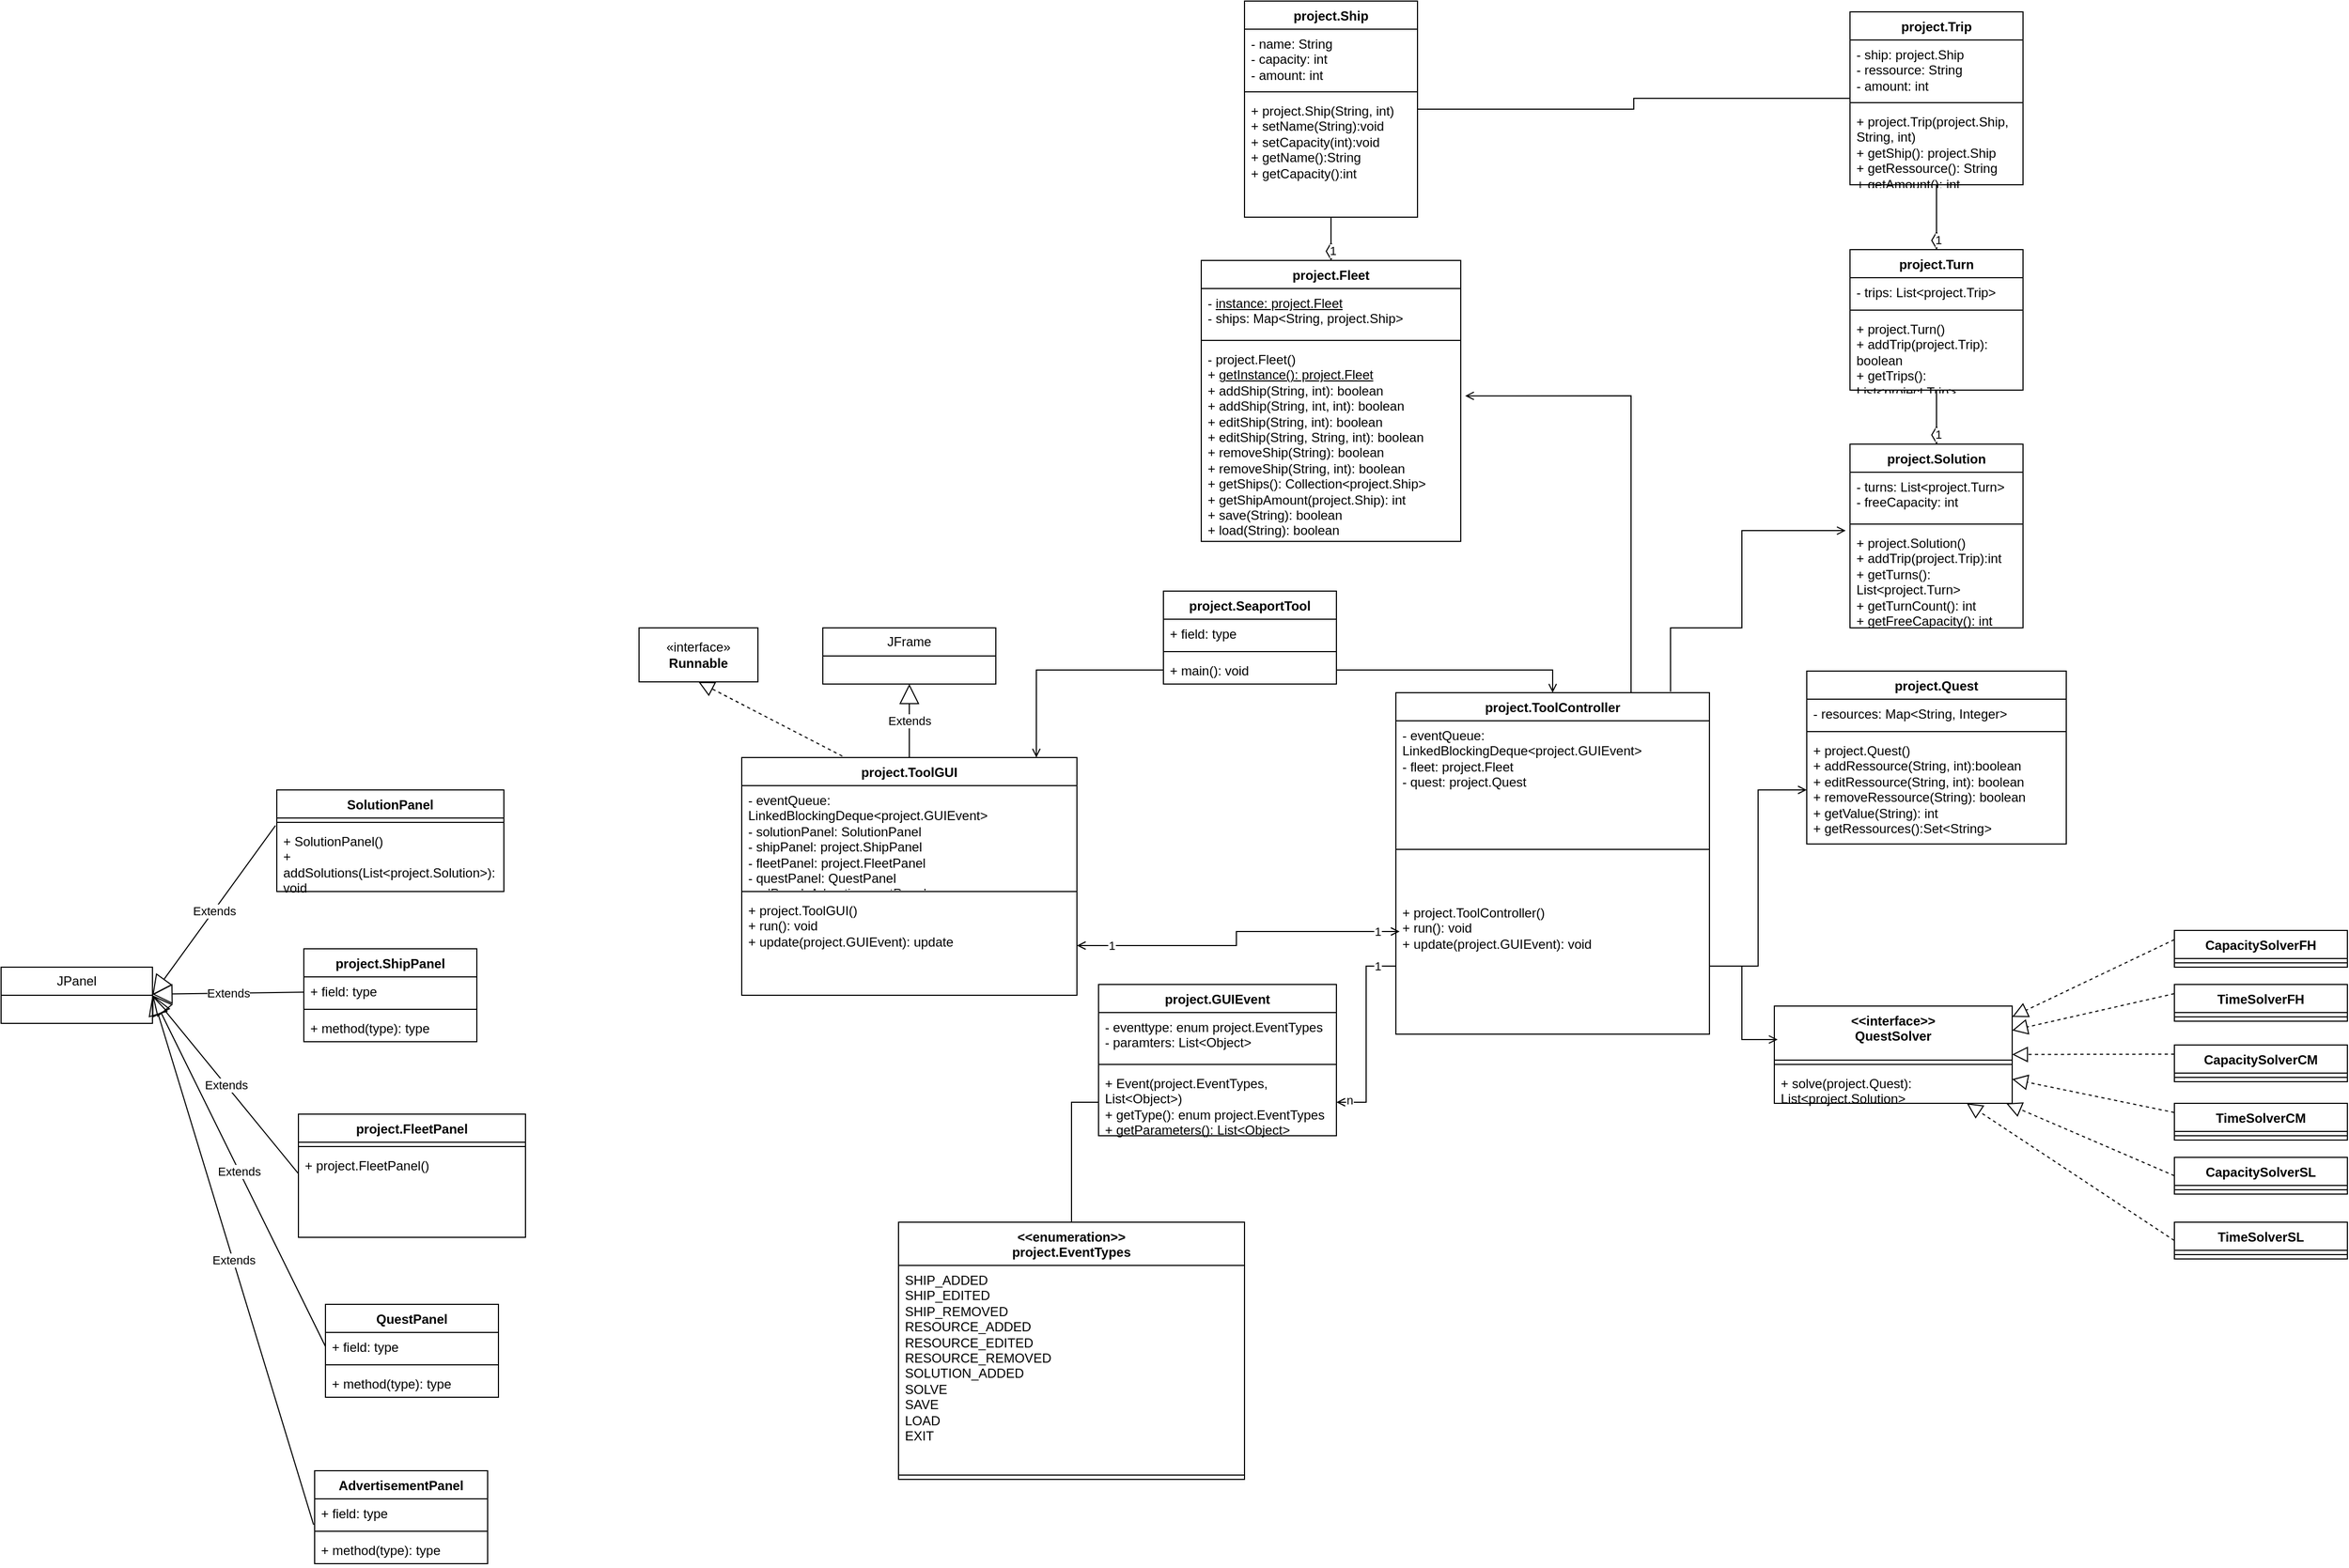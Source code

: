 <mxfile version="22.0.2" type="device">
  <diagram id="C5RBs43oDa-KdzZeNtuy" name="Page-1">
    <mxGraphModel dx="2298" dy="820" grid="1" gridSize="10" guides="1" tooltips="1" connect="1" arrows="1" fold="1" page="0" pageScale="1" pageWidth="827" pageHeight="1169" math="0" shadow="0">
      <root>
        <mxCell id="WIyWlLk6GJQsqaUBKTNV-0" />
        <mxCell id="WIyWlLk6GJQsqaUBKTNV-1" parent="WIyWlLk6GJQsqaUBKTNV-0" />
        <mxCell id="2VStCSKUZjfk6ihANfYz-0" value="project.SeaportTool" style="swimlane;fontStyle=1;align=center;verticalAlign=top;childLayout=stackLayout;horizontal=1;startSize=26;horizontalStack=0;resizeParent=1;resizeParentMax=0;resizeLast=0;collapsible=1;marginBottom=0;whiteSpace=wrap;html=1;" parent="WIyWlLk6GJQsqaUBKTNV-1" vertex="1">
          <mxGeometry x="-5" y="566" width="160" height="86" as="geometry" />
        </mxCell>
        <mxCell id="2VStCSKUZjfk6ihANfYz-1" value="+ field: type" style="text;strokeColor=none;fillColor=none;align=left;verticalAlign=top;spacingLeft=4;spacingRight=4;overflow=hidden;rotatable=0;points=[[0,0.5],[1,0.5]];portConstraint=eastwest;whiteSpace=wrap;html=1;" parent="2VStCSKUZjfk6ihANfYz-0" vertex="1">
          <mxGeometry y="26" width="160" height="26" as="geometry" />
        </mxCell>
        <mxCell id="2VStCSKUZjfk6ihANfYz-2" value="" style="line;strokeWidth=1;fillColor=none;align=left;verticalAlign=middle;spacingTop=-1;spacingLeft=3;spacingRight=3;rotatable=0;labelPosition=right;points=[];portConstraint=eastwest;strokeColor=inherit;" parent="2VStCSKUZjfk6ihANfYz-0" vertex="1">
          <mxGeometry y="52" width="160" height="8" as="geometry" />
        </mxCell>
        <mxCell id="pzz5QwoeYlEcZ2WkyYNR-74" value="+ main(): void" style="text;strokeColor=none;fillColor=none;align=left;verticalAlign=top;spacingLeft=4;spacingRight=4;overflow=hidden;rotatable=0;points=[[0,0.5],[1,0.5]];portConstraint=eastwest;whiteSpace=wrap;html=1;" parent="2VStCSKUZjfk6ihANfYz-0" vertex="1">
          <mxGeometry y="60" width="160" height="26" as="geometry" />
        </mxCell>
        <mxCell id="2VStCSKUZjfk6ihANfYz-5" value="&lt;div&gt;&amp;lt;&amp;lt;interface&amp;gt;&amp;gt;&lt;/div&gt;&lt;div&gt;QuestSolver&lt;br&gt;&lt;/div&gt;" style="swimlane;fontStyle=1;align=center;verticalAlign=top;childLayout=stackLayout;horizontal=1;startSize=50;horizontalStack=0;resizeParent=1;resizeParentMax=0;resizeLast=0;collapsible=1;marginBottom=0;whiteSpace=wrap;html=1;" parent="WIyWlLk6GJQsqaUBKTNV-1" vertex="1">
          <mxGeometry x="560" y="950" width="220" height="90" as="geometry" />
        </mxCell>
        <mxCell id="2VStCSKUZjfk6ihANfYz-7" value="" style="line;strokeWidth=1;fillColor=none;align=left;verticalAlign=middle;spacingTop=-1;spacingLeft=3;spacingRight=3;rotatable=0;labelPosition=right;points=[];portConstraint=eastwest;strokeColor=inherit;" parent="2VStCSKUZjfk6ihANfYz-5" vertex="1">
          <mxGeometry y="50" width="220" height="8" as="geometry" />
        </mxCell>
        <mxCell id="2VStCSKUZjfk6ihANfYz-8" value="+ solve(project.Quest): List&amp;lt;project.Solution&amp;gt;" style="text;strokeColor=none;fillColor=none;align=left;verticalAlign=top;spacingLeft=4;spacingRight=4;overflow=hidden;rotatable=0;points=[[0,0.5],[1,0.5]];portConstraint=eastwest;whiteSpace=wrap;html=1;" parent="2VStCSKUZjfk6ihANfYz-5" vertex="1">
          <mxGeometry y="58" width="220" height="32" as="geometry" />
        </mxCell>
        <mxCell id="2VStCSKUZjfk6ihANfYz-9" value="project.Quest" style="swimlane;fontStyle=1;align=center;verticalAlign=top;childLayout=stackLayout;horizontal=1;startSize=26;horizontalStack=0;resizeParent=1;resizeParentMax=0;resizeLast=0;collapsible=1;marginBottom=0;whiteSpace=wrap;html=1;" parent="WIyWlLk6GJQsqaUBKTNV-1" vertex="1">
          <mxGeometry x="590" y="640" width="240" height="160" as="geometry" />
        </mxCell>
        <mxCell id="2VStCSKUZjfk6ihANfYz-10" value="- resources: Map&amp;lt;String, Integer&amp;gt;" style="text;strokeColor=none;fillColor=none;align=left;verticalAlign=top;spacingLeft=4;spacingRight=4;overflow=hidden;rotatable=0;points=[[0,0.5],[1,0.5]];portConstraint=eastwest;whiteSpace=wrap;html=1;" parent="2VStCSKUZjfk6ihANfYz-9" vertex="1">
          <mxGeometry y="26" width="240" height="26" as="geometry" />
        </mxCell>
        <mxCell id="2VStCSKUZjfk6ihANfYz-11" value="" style="line;strokeWidth=1;fillColor=none;align=left;verticalAlign=middle;spacingTop=-1;spacingLeft=3;spacingRight=3;rotatable=0;labelPosition=right;points=[];portConstraint=eastwest;strokeColor=inherit;" parent="2VStCSKUZjfk6ihANfYz-9" vertex="1">
          <mxGeometry y="52" width="240" height="8" as="geometry" />
        </mxCell>
        <mxCell id="2VStCSKUZjfk6ihANfYz-12" value="&lt;div&gt;+ project.Quest()&lt;br&gt;&lt;/div&gt;&lt;div&gt;+ addRessource(String, int):boolean&lt;/div&gt;&lt;div&gt;+ editRessource(String, int): boolean&lt;/div&gt;&lt;div&gt;+ removeRessource(String): boolean&lt;/div&gt;&lt;div&gt;+ getValue(String): int&lt;/div&gt;&lt;div&gt;+ getRessources():Set&amp;lt;String&amp;gt;&lt;br&gt;&lt;/div&gt;" style="text;strokeColor=none;fillColor=none;align=left;verticalAlign=top;spacingLeft=4;spacingRight=4;overflow=hidden;rotatable=0;points=[[0,0.5],[1,0.5]];portConstraint=eastwest;whiteSpace=wrap;html=1;" parent="2VStCSKUZjfk6ihANfYz-9" vertex="1">
          <mxGeometry y="60" width="240" height="100" as="geometry" />
        </mxCell>
        <mxCell id="2VStCSKUZjfk6ihANfYz-13" value="project.Solution" style="swimlane;fontStyle=1;align=center;verticalAlign=top;childLayout=stackLayout;horizontal=1;startSize=26;horizontalStack=0;resizeParent=1;resizeParentMax=0;resizeLast=0;collapsible=1;marginBottom=0;whiteSpace=wrap;html=1;" parent="WIyWlLk6GJQsqaUBKTNV-1" vertex="1">
          <mxGeometry x="630" y="430" width="160" height="170" as="geometry" />
        </mxCell>
        <mxCell id="2VStCSKUZjfk6ihANfYz-14" value="&lt;div&gt;- turns: List&amp;lt;project.Turn&amp;gt;&lt;/div&gt;&lt;div&gt;- freeCapacity: int&lt;br&gt;&lt;/div&gt;" style="text;strokeColor=none;fillColor=none;align=left;verticalAlign=top;spacingLeft=4;spacingRight=4;overflow=hidden;rotatable=0;points=[[0,0.5],[1,0.5]];portConstraint=eastwest;whiteSpace=wrap;html=1;" parent="2VStCSKUZjfk6ihANfYz-13" vertex="1">
          <mxGeometry y="26" width="160" height="44" as="geometry" />
        </mxCell>
        <mxCell id="2VStCSKUZjfk6ihANfYz-15" value="" style="line;strokeWidth=1;fillColor=none;align=left;verticalAlign=middle;spacingTop=-1;spacingLeft=3;spacingRight=3;rotatable=0;labelPosition=right;points=[];portConstraint=eastwest;strokeColor=inherit;" parent="2VStCSKUZjfk6ihANfYz-13" vertex="1">
          <mxGeometry y="70" width="160" height="8" as="geometry" />
        </mxCell>
        <mxCell id="2VStCSKUZjfk6ihANfYz-16" value="&lt;div&gt;+ project.Solution()&lt;/div&gt;&lt;div&gt;+ addTrip(project.Trip):int&lt;/div&gt;&lt;div&gt;+ getTurns(): List&amp;lt;project.Turn&amp;gt;&lt;/div&gt;&lt;div&gt;+ getTurnCount(): int&lt;/div&gt;&lt;div&gt;+ getFreeCapacity(): int&lt;br&gt;&lt;/div&gt;" style="text;strokeColor=none;fillColor=none;align=left;verticalAlign=top;spacingLeft=4;spacingRight=4;overflow=hidden;rotatable=0;points=[[0,0.5],[1,0.5]];portConstraint=eastwest;whiteSpace=wrap;html=1;" parent="2VStCSKUZjfk6ihANfYz-13" vertex="1">
          <mxGeometry y="78" width="160" height="92" as="geometry" />
        </mxCell>
        <mxCell id="2VStCSKUZjfk6ihANfYz-21" value="project.Ship" style="swimlane;fontStyle=1;align=center;verticalAlign=top;childLayout=stackLayout;horizontal=1;startSize=26;horizontalStack=0;resizeParent=1;resizeParentMax=0;resizeLast=0;collapsible=1;marginBottom=0;whiteSpace=wrap;html=1;" parent="WIyWlLk6GJQsqaUBKTNV-1" vertex="1">
          <mxGeometry x="70" y="20" width="160" height="200" as="geometry">
            <mxRectangle x="40" y="240" width="70" height="30" as="alternateBounds" />
          </mxGeometry>
        </mxCell>
        <mxCell id="2VStCSKUZjfk6ihANfYz-22" value="&lt;div&gt;- name: String&lt;/div&gt;&lt;div&gt;- capacity: int&lt;/div&gt;&lt;div&gt;- amount: int&lt;/div&gt;" style="text;strokeColor=none;fillColor=none;align=left;verticalAlign=top;spacingLeft=4;spacingRight=4;overflow=hidden;rotatable=0;points=[[0,0.5],[1,0.5]];portConstraint=eastwest;whiteSpace=wrap;html=1;" parent="2VStCSKUZjfk6ihANfYz-21" vertex="1">
          <mxGeometry y="26" width="160" height="54" as="geometry" />
        </mxCell>
        <mxCell id="2VStCSKUZjfk6ihANfYz-23" value="" style="line;strokeWidth=1;fillColor=none;align=left;verticalAlign=middle;spacingTop=-1;spacingLeft=3;spacingRight=3;rotatable=0;labelPosition=right;points=[];portConstraint=eastwest;strokeColor=inherit;" parent="2VStCSKUZjfk6ihANfYz-21" vertex="1">
          <mxGeometry y="80" width="160" height="8" as="geometry" />
        </mxCell>
        <mxCell id="2VStCSKUZjfk6ihANfYz-24" value="&lt;div&gt;+ project.Ship(String, int)&lt;/div&gt;&lt;div&gt;+ setName(String):void&lt;/div&gt;&lt;div&gt;+ setCapacity(int):void&lt;/div&gt;&lt;div&gt;+ getName():String&lt;/div&gt;&lt;div&gt;+ getCapacity():int&lt;br&gt;&lt;/div&gt;" style="text;strokeColor=none;fillColor=none;align=left;verticalAlign=top;spacingLeft=4;spacingRight=4;overflow=hidden;rotatable=0;points=[[0,0.5],[1,0.5]];portConstraint=eastwest;whiteSpace=wrap;html=1;" parent="2VStCSKUZjfk6ihANfYz-21" vertex="1">
          <mxGeometry y="88" width="160" height="112" as="geometry" />
        </mxCell>
        <mxCell id="2VStCSKUZjfk6ihANfYz-25" value="project.Fleet" style="swimlane;fontStyle=1;align=center;verticalAlign=top;childLayout=stackLayout;horizontal=1;startSize=26;horizontalStack=0;resizeParent=1;resizeParentMax=0;resizeLast=0;collapsible=1;marginBottom=0;whiteSpace=wrap;html=1;" parent="WIyWlLk6GJQsqaUBKTNV-1" vertex="1">
          <mxGeometry x="30" y="260" width="240" height="260" as="geometry" />
        </mxCell>
        <mxCell id="2VStCSKUZjfk6ihANfYz-26" value="- &lt;u&gt;instance: project.Fleet&lt;/u&gt;&lt;br&gt;- ships: Map&amp;lt;String, project.Ship&amp;gt;" style="text;strokeColor=none;fillColor=none;align=left;verticalAlign=top;spacingLeft=4;spacingRight=4;overflow=hidden;rotatable=0;points=[[0,0.5],[1,0.5]];portConstraint=eastwest;whiteSpace=wrap;html=1;" parent="2VStCSKUZjfk6ihANfYz-25" vertex="1">
          <mxGeometry y="26" width="240" height="44" as="geometry" />
        </mxCell>
        <mxCell id="2VStCSKUZjfk6ihANfYz-27" value="" style="line;strokeWidth=1;fillColor=none;align=left;verticalAlign=middle;spacingTop=-1;spacingLeft=3;spacingRight=3;rotatable=0;labelPosition=right;points=[];portConstraint=eastwest;strokeColor=inherit;" parent="2VStCSKUZjfk6ihANfYz-25" vertex="1">
          <mxGeometry y="70" width="240" height="8" as="geometry" />
        </mxCell>
        <mxCell id="2VStCSKUZjfk6ihANfYz-28" value="&lt;div&gt;- project.Fleet()&lt;/div&gt;&lt;div&gt;+ &lt;u&gt;getInstance(): project.Fleet&lt;/u&gt;&lt;/div&gt;&lt;div&gt;+ addShip(String, int): boolean&lt;br&gt;&lt;/div&gt;&lt;div&gt;+ addShip(String, int, int): boolean&lt;/div&gt;&lt;div&gt;+ editShip(String, int): boolean&lt;/div&gt;&lt;div&gt;+ editShip(String, String, int): boolean&lt;/div&gt;&lt;div&gt;+ removeShip(String): boolean&lt;br&gt;&lt;/div&gt;&lt;div&gt;+ removeShip(String, int): boolean&lt;/div&gt;&lt;div&gt;+ getShips(): Collection&amp;lt;project.Ship&amp;gt;&lt;/div&gt;&lt;div&gt;+ getShipAmount(project.Ship): int&lt;br&gt;&lt;/div&gt;&lt;div&gt;+ save(String): boolean&lt;/div&gt;&lt;div&gt;+ load(String): boolean&lt;br&gt;&lt;/div&gt;" style="text;strokeColor=none;fillColor=none;align=left;verticalAlign=top;spacingLeft=4;spacingRight=4;overflow=hidden;rotatable=0;points=[[0,0.5],[1,0.5]];portConstraint=eastwest;whiteSpace=wrap;html=1;" parent="2VStCSKUZjfk6ihANfYz-25" vertex="1">
          <mxGeometry y="78" width="240" height="182" as="geometry" />
        </mxCell>
        <mxCell id="2VStCSKUZjfk6ihANfYz-29" value="project.Trip" style="swimlane;fontStyle=1;align=center;verticalAlign=top;childLayout=stackLayout;horizontal=1;startSize=26;horizontalStack=0;resizeParent=1;resizeParentMax=0;resizeLast=0;collapsible=1;marginBottom=0;whiteSpace=wrap;html=1;" parent="WIyWlLk6GJQsqaUBKTNV-1" vertex="1">
          <mxGeometry x="630" y="30" width="160" height="160" as="geometry" />
        </mxCell>
        <mxCell id="2VStCSKUZjfk6ihANfYz-30" value="&lt;div&gt;- ship: project.Ship&lt;br&gt;&lt;/div&gt;&lt;div&gt;- ressource: String&lt;br&gt;&lt;/div&gt;&lt;div&gt;- amount: int&lt;br&gt;&lt;/div&gt;" style="text;strokeColor=none;fillColor=none;align=left;verticalAlign=top;spacingLeft=4;spacingRight=4;overflow=hidden;rotatable=0;points=[[0,0.5],[1,0.5]];portConstraint=eastwest;whiteSpace=wrap;html=1;" parent="2VStCSKUZjfk6ihANfYz-29" vertex="1">
          <mxGeometry y="26" width="160" height="54" as="geometry" />
        </mxCell>
        <mxCell id="2VStCSKUZjfk6ihANfYz-31" value="" style="line;strokeWidth=1;fillColor=none;align=left;verticalAlign=middle;spacingTop=-1;spacingLeft=3;spacingRight=3;rotatable=0;labelPosition=right;points=[];portConstraint=eastwest;strokeColor=inherit;" parent="2VStCSKUZjfk6ihANfYz-29" vertex="1">
          <mxGeometry y="80" width="160" height="8" as="geometry" />
        </mxCell>
        <mxCell id="2VStCSKUZjfk6ihANfYz-32" value="&lt;div&gt;+ project.Trip(project.Ship, String, int)&lt;/div&gt;&lt;div&gt;+ getShip(): project.Ship&lt;/div&gt;&lt;div&gt;+ getRessource(): String&lt;/div&gt;&lt;div&gt;+ getAmount(): int&lt;/div&gt;" style="text;strokeColor=none;fillColor=none;align=left;verticalAlign=top;spacingLeft=4;spacingRight=4;overflow=hidden;rotatable=0;points=[[0,0.5],[1,0.5]];portConstraint=eastwest;whiteSpace=wrap;html=1;" parent="2VStCSKUZjfk6ihANfYz-29" vertex="1">
          <mxGeometry y="88" width="160" height="72" as="geometry" />
        </mxCell>
        <mxCell id="2VStCSKUZjfk6ihANfYz-33" value="project.Turn" style="swimlane;fontStyle=1;align=center;verticalAlign=top;childLayout=stackLayout;horizontal=1;startSize=26;horizontalStack=0;resizeParent=1;resizeParentMax=0;resizeLast=0;collapsible=1;marginBottom=0;whiteSpace=wrap;html=1;" parent="WIyWlLk6GJQsqaUBKTNV-1" vertex="1">
          <mxGeometry x="630" y="250" width="160" height="130" as="geometry" />
        </mxCell>
        <mxCell id="2VStCSKUZjfk6ihANfYz-34" value="- trips: List&amp;lt;project.Trip&amp;gt;" style="text;strokeColor=none;fillColor=none;align=left;verticalAlign=top;spacingLeft=4;spacingRight=4;overflow=hidden;rotatable=0;points=[[0,0.5],[1,0.5]];portConstraint=eastwest;whiteSpace=wrap;html=1;" parent="2VStCSKUZjfk6ihANfYz-33" vertex="1">
          <mxGeometry y="26" width="160" height="26" as="geometry" />
        </mxCell>
        <mxCell id="2VStCSKUZjfk6ihANfYz-35" value="" style="line;strokeWidth=1;fillColor=none;align=left;verticalAlign=middle;spacingTop=-1;spacingLeft=3;spacingRight=3;rotatable=0;labelPosition=right;points=[];portConstraint=eastwest;strokeColor=inherit;" parent="2VStCSKUZjfk6ihANfYz-33" vertex="1">
          <mxGeometry y="52" width="160" height="8" as="geometry" />
        </mxCell>
        <mxCell id="2VStCSKUZjfk6ihANfYz-36" value="&lt;div&gt;+ project.Turn()&lt;/div&gt;&lt;div&gt;+ addTrip(project.Trip): boolean&lt;/div&gt;&lt;div&gt;+ getTrips(): List&amp;lt;project.Trip&amp;gt;&lt;br&gt;&lt;/div&gt;" style="text;strokeColor=none;fillColor=none;align=left;verticalAlign=top;spacingLeft=4;spacingRight=4;overflow=hidden;rotatable=0;points=[[0,0.5],[1,0.5]];portConstraint=eastwest;whiteSpace=wrap;html=1;" parent="2VStCSKUZjfk6ihANfYz-33" vertex="1">
          <mxGeometry y="60" width="160" height="70" as="geometry" />
        </mxCell>
        <mxCell id="2tUYn0M57NbODSfi8HWw-1" value="1" style="endArrow=none;html=1;endSize=12;startArrow=diamondThin;startSize=14;startFill=0;edgeStyle=orthogonalEdgeStyle;align=left;verticalAlign=bottom;rounded=0;endFill=0;" parent="WIyWlLk6GJQsqaUBKTNV-1" source="2VStCSKUZjfk6ihANfYz-13" target="2VStCSKUZjfk6ihANfYz-33" edge="1">
          <mxGeometry x="-1" y="3" relative="1" as="geometry">
            <mxPoint x="410" y="280" as="sourcePoint" />
            <mxPoint x="570" y="280" as="targetPoint" />
          </mxGeometry>
        </mxCell>
        <mxCell id="2tUYn0M57NbODSfi8HWw-4" value="1" style="endArrow=none;html=1;endSize=12;startArrow=diamondThin;startSize=14;startFill=0;edgeStyle=orthogonalEdgeStyle;align=left;verticalAlign=bottom;rounded=0;endFill=0;" parent="WIyWlLk6GJQsqaUBKTNV-1" source="2VStCSKUZjfk6ihANfYz-33" target="2VStCSKUZjfk6ihANfYz-29" edge="1">
          <mxGeometry x="-1" y="3" relative="1" as="geometry">
            <mxPoint x="730" y="200" as="sourcePoint" />
            <mxPoint x="730" y="250" as="targetPoint" />
          </mxGeometry>
        </mxCell>
        <mxCell id="2tUYn0M57NbODSfi8HWw-8" value="1" style="endArrow=none;html=1;endSize=12;startArrow=diamondThin;startSize=14;startFill=0;edgeStyle=orthogonalEdgeStyle;align=left;verticalAlign=bottom;rounded=0;endFill=0;" parent="WIyWlLk6GJQsqaUBKTNV-1" source="2VStCSKUZjfk6ihANfYz-25" target="2VStCSKUZjfk6ihANfYz-21" edge="1">
          <mxGeometry x="-1" y="3" relative="1" as="geometry">
            <mxPoint x="410" y="470" as="sourcePoint" />
            <mxPoint x="570" y="470" as="targetPoint" />
          </mxGeometry>
        </mxCell>
        <mxCell id="WBkQMYbXfCcK89Wq34PX-0" value="" style="endArrow=none;html=1;edgeStyle=orthogonalEdgeStyle;rounded=0;" parent="WIyWlLk6GJQsqaUBKTNV-1" source="2VStCSKUZjfk6ihANfYz-21" target="2VStCSKUZjfk6ihANfYz-29" edge="1">
          <mxGeometry relative="1" as="geometry">
            <mxPoint x="330" y="260" as="sourcePoint" />
            <mxPoint x="490" y="260" as="targetPoint" />
          </mxGeometry>
        </mxCell>
        <mxCell id="pzz5QwoeYlEcZ2WkyYNR-1" value="project.ToolController" style="swimlane;fontStyle=1;align=center;verticalAlign=top;childLayout=stackLayout;horizontal=1;startSize=26;horizontalStack=0;resizeParent=1;resizeParentMax=0;resizeLast=0;collapsible=1;marginBottom=0;whiteSpace=wrap;html=1;" parent="WIyWlLk6GJQsqaUBKTNV-1" vertex="1">
          <mxGeometry x="210" y="660" width="290" height="316" as="geometry" />
        </mxCell>
        <mxCell id="pzz5QwoeYlEcZ2WkyYNR-39" value="- eventQueue:&amp;nbsp; LinkedBlockingDeque&amp;lt;project.GUIEvent&amp;gt;&lt;br&gt;- fleet: project.Fleet&lt;br&gt;- quest: project.Quest" style="text;strokeColor=none;fillColor=none;align=left;verticalAlign=top;spacingLeft=4;spacingRight=4;overflow=hidden;rotatable=0;points=[[0,0.5],[1,0.5]];portConstraint=eastwest;whiteSpace=wrap;html=1;" parent="pzz5QwoeYlEcZ2WkyYNR-1" vertex="1">
          <mxGeometry y="26" width="290" height="74" as="geometry" />
        </mxCell>
        <mxCell id="pzz5QwoeYlEcZ2WkyYNR-3" value="" style="line;strokeWidth=1;fillColor=none;align=left;verticalAlign=middle;spacingTop=-1;spacingLeft=3;spacingRight=3;rotatable=0;labelPosition=right;points=[];portConstraint=eastwest;strokeColor=inherit;" parent="pzz5QwoeYlEcZ2WkyYNR-1" vertex="1">
          <mxGeometry y="100" width="290" height="90" as="geometry" />
        </mxCell>
        <mxCell id="pzz5QwoeYlEcZ2WkyYNR-4" value="+ project.ToolController()&lt;br&gt;+ run(): void&lt;br&gt;+ update(project.GUIEvent): void" style="text;strokeColor=none;fillColor=none;align=left;verticalAlign=top;spacingLeft=4;spacingRight=4;overflow=hidden;rotatable=0;points=[[0,0.5],[1,0.5]];portConstraint=eastwest;whiteSpace=wrap;html=1;" parent="pzz5QwoeYlEcZ2WkyYNR-1" vertex="1">
          <mxGeometry y="190" width="290" height="126" as="geometry" />
        </mxCell>
        <mxCell id="pzz5QwoeYlEcZ2WkyYNR-5" value="project.ToolGUI" style="swimlane;fontStyle=1;align=center;verticalAlign=top;childLayout=stackLayout;horizontal=1;startSize=26;horizontalStack=0;resizeParent=1;resizeParentMax=0;resizeLast=0;collapsible=1;marginBottom=0;whiteSpace=wrap;html=1;" parent="WIyWlLk6GJQsqaUBKTNV-1" vertex="1">
          <mxGeometry x="-395" y="720" width="310" height="220" as="geometry" />
        </mxCell>
        <mxCell id="pzz5QwoeYlEcZ2WkyYNR-6" value="- eventQueue: LinkedBlockingDeque&amp;lt;project.GUIEvent&amp;gt;&lt;br&gt;- solutionPanel: SolutionPanel&lt;br&gt;- shipPanel: project.ShipPanel&lt;br&gt;- fleetPanel: project.FleetPanel&lt;br&gt;- questPanel: QuestPanel&lt;br&gt;- adPanel: AdvertisementPanel" style="text;strokeColor=none;fillColor=none;align=left;verticalAlign=top;spacingLeft=4;spacingRight=4;overflow=hidden;rotatable=0;points=[[0,0.5],[1,0.5]];portConstraint=eastwest;whiteSpace=wrap;html=1;" parent="pzz5QwoeYlEcZ2WkyYNR-5" vertex="1">
          <mxGeometry y="26" width="310" height="94" as="geometry" />
        </mxCell>
        <mxCell id="pzz5QwoeYlEcZ2WkyYNR-7" value="" style="line;strokeWidth=1;fillColor=none;align=left;verticalAlign=middle;spacingTop=-1;spacingLeft=3;spacingRight=3;rotatable=0;labelPosition=right;points=[];portConstraint=eastwest;strokeColor=inherit;" parent="pzz5QwoeYlEcZ2WkyYNR-5" vertex="1">
          <mxGeometry y="120" width="310" height="8" as="geometry" />
        </mxCell>
        <mxCell id="pzz5QwoeYlEcZ2WkyYNR-8" value="+ project.ToolGUI()&lt;br&gt;+ run(): void&lt;br&gt;+ update(project.GUIEvent): update" style="text;strokeColor=none;fillColor=none;align=left;verticalAlign=top;spacingLeft=4;spacingRight=4;overflow=hidden;rotatable=0;points=[[0,0.5],[1,0.5]];portConstraint=eastwest;whiteSpace=wrap;html=1;" parent="pzz5QwoeYlEcZ2WkyYNR-5" vertex="1">
          <mxGeometry y="128" width="310" height="92" as="geometry" />
        </mxCell>
        <mxCell id="pzz5QwoeYlEcZ2WkyYNR-9" value="JFrame" style="swimlane;fontStyle=0;childLayout=stackLayout;horizontal=1;startSize=26;fillColor=none;horizontalStack=0;resizeParent=1;resizeParentMax=0;resizeLast=0;collapsible=1;marginBottom=0;whiteSpace=wrap;html=1;" parent="WIyWlLk6GJQsqaUBKTNV-1" vertex="1">
          <mxGeometry x="-320" y="600" width="160" height="52" as="geometry" />
        </mxCell>
        <mxCell id="pzz5QwoeYlEcZ2WkyYNR-13" value="Extends" style="endArrow=block;endSize=16;endFill=0;html=1;rounded=0;exitX=0.5;exitY=0;exitDx=0;exitDy=0;entryX=0.5;entryY=1;entryDx=0;entryDy=0;" parent="WIyWlLk6GJQsqaUBKTNV-1" source="pzz5QwoeYlEcZ2WkyYNR-5" target="pzz5QwoeYlEcZ2WkyYNR-9" edge="1">
          <mxGeometry width="160" relative="1" as="geometry">
            <mxPoint x="340" y="730" as="sourcePoint" />
            <mxPoint x="500" y="730" as="targetPoint" />
          </mxGeometry>
        </mxCell>
        <mxCell id="pzz5QwoeYlEcZ2WkyYNR-14" value="«interface»&lt;br&gt;&lt;b&gt;Runnable&lt;/b&gt;" style="html=1;whiteSpace=wrap;" parent="WIyWlLk6GJQsqaUBKTNV-1" vertex="1">
          <mxGeometry x="-490" y="600" width="110" height="50" as="geometry" />
        </mxCell>
        <mxCell id="pzz5QwoeYlEcZ2WkyYNR-15" value="project.FleetPanel" style="swimlane;fontStyle=1;align=center;verticalAlign=top;childLayout=stackLayout;horizontal=1;startSize=26;horizontalStack=0;resizeParent=1;resizeParentMax=0;resizeLast=0;collapsible=1;marginBottom=0;whiteSpace=wrap;html=1;" parent="WIyWlLk6GJQsqaUBKTNV-1" vertex="1">
          <mxGeometry x="-805" y="1050" width="210" height="114" as="geometry" />
        </mxCell>
        <mxCell id="pzz5QwoeYlEcZ2WkyYNR-17" value="" style="line;strokeWidth=1;fillColor=none;align=left;verticalAlign=middle;spacingTop=-1;spacingLeft=3;spacingRight=3;rotatable=0;labelPosition=right;points=[];portConstraint=eastwest;strokeColor=inherit;" parent="pzz5QwoeYlEcZ2WkyYNR-15" vertex="1">
          <mxGeometry y="26" width="210" height="8" as="geometry" />
        </mxCell>
        <mxCell id="pzz5QwoeYlEcZ2WkyYNR-18" value="+ project.FleetPanel()" style="text;strokeColor=none;fillColor=none;align=left;verticalAlign=top;spacingLeft=4;spacingRight=4;overflow=hidden;rotatable=0;points=[[0,0.5],[1,0.5]];portConstraint=eastwest;whiteSpace=wrap;html=1;" parent="pzz5QwoeYlEcZ2WkyYNR-15" vertex="1">
          <mxGeometry y="34" width="210" height="80" as="geometry" />
        </mxCell>
        <mxCell id="pzz5QwoeYlEcZ2WkyYNR-19" value="QuestPanel" style="swimlane;fontStyle=1;align=center;verticalAlign=top;childLayout=stackLayout;horizontal=1;startSize=26;horizontalStack=0;resizeParent=1;resizeParentMax=0;resizeLast=0;collapsible=1;marginBottom=0;whiteSpace=wrap;html=1;" parent="WIyWlLk6GJQsqaUBKTNV-1" vertex="1">
          <mxGeometry x="-780" y="1226" width="160" height="86" as="geometry" />
        </mxCell>
        <mxCell id="pzz5QwoeYlEcZ2WkyYNR-20" value="+ field: type" style="text;strokeColor=none;fillColor=none;align=left;verticalAlign=top;spacingLeft=4;spacingRight=4;overflow=hidden;rotatable=0;points=[[0,0.5],[1,0.5]];portConstraint=eastwest;whiteSpace=wrap;html=1;" parent="pzz5QwoeYlEcZ2WkyYNR-19" vertex="1">
          <mxGeometry y="26" width="160" height="26" as="geometry" />
        </mxCell>
        <mxCell id="pzz5QwoeYlEcZ2WkyYNR-21" value="" style="line;strokeWidth=1;fillColor=none;align=left;verticalAlign=middle;spacingTop=-1;spacingLeft=3;spacingRight=3;rotatable=0;labelPosition=right;points=[];portConstraint=eastwest;strokeColor=inherit;" parent="pzz5QwoeYlEcZ2WkyYNR-19" vertex="1">
          <mxGeometry y="52" width="160" height="8" as="geometry" />
        </mxCell>
        <mxCell id="pzz5QwoeYlEcZ2WkyYNR-22" value="+ method(type): type" style="text;strokeColor=none;fillColor=none;align=left;verticalAlign=top;spacingLeft=4;spacingRight=4;overflow=hidden;rotatable=0;points=[[0,0.5],[1,0.5]];portConstraint=eastwest;whiteSpace=wrap;html=1;" parent="pzz5QwoeYlEcZ2WkyYNR-19" vertex="1">
          <mxGeometry y="60" width="160" height="26" as="geometry" />
        </mxCell>
        <mxCell id="pzz5QwoeYlEcZ2WkyYNR-23" value="SolutionPanel" style="swimlane;fontStyle=1;align=center;verticalAlign=top;childLayout=stackLayout;horizontal=1;startSize=26;horizontalStack=0;resizeParent=1;resizeParentMax=0;resizeLast=0;collapsible=1;marginBottom=0;whiteSpace=wrap;html=1;" parent="WIyWlLk6GJQsqaUBKTNV-1" vertex="1">
          <mxGeometry x="-825" y="750" width="210" height="94" as="geometry" />
        </mxCell>
        <mxCell id="pzz5QwoeYlEcZ2WkyYNR-25" value="" style="line;strokeWidth=1;fillColor=none;align=left;verticalAlign=middle;spacingTop=-1;spacingLeft=3;spacingRight=3;rotatable=0;labelPosition=right;points=[];portConstraint=eastwest;strokeColor=inherit;" parent="pzz5QwoeYlEcZ2WkyYNR-23" vertex="1">
          <mxGeometry y="26" width="210" height="8" as="geometry" />
        </mxCell>
        <mxCell id="pzz5QwoeYlEcZ2WkyYNR-26" value="+ SolutionPanel()&lt;br&gt;+ addSolutions(List&amp;lt;project.Solution&amp;gt;): void&lt;br&gt;+ clear(): void" style="text;strokeColor=none;fillColor=none;align=left;verticalAlign=top;spacingLeft=4;spacingRight=4;overflow=hidden;rotatable=0;points=[[0,0.5],[1,0.5]];portConstraint=eastwest;whiteSpace=wrap;html=1;" parent="pzz5QwoeYlEcZ2WkyYNR-23" vertex="1">
          <mxGeometry y="34" width="210" height="60" as="geometry" />
        </mxCell>
        <mxCell id="pzz5QwoeYlEcZ2WkyYNR-27" value="AdvertisementPanel" style="swimlane;fontStyle=1;align=center;verticalAlign=top;childLayout=stackLayout;horizontal=1;startSize=26;horizontalStack=0;resizeParent=1;resizeParentMax=0;resizeLast=0;collapsible=1;marginBottom=0;whiteSpace=wrap;html=1;" parent="WIyWlLk6GJQsqaUBKTNV-1" vertex="1">
          <mxGeometry x="-790" y="1380" width="160" height="86" as="geometry" />
        </mxCell>
        <mxCell id="pzz5QwoeYlEcZ2WkyYNR-28" value="+ field: type" style="text;strokeColor=none;fillColor=none;align=left;verticalAlign=top;spacingLeft=4;spacingRight=4;overflow=hidden;rotatable=0;points=[[0,0.5],[1,0.5]];portConstraint=eastwest;whiteSpace=wrap;html=1;" parent="pzz5QwoeYlEcZ2WkyYNR-27" vertex="1">
          <mxGeometry y="26" width="160" height="26" as="geometry" />
        </mxCell>
        <mxCell id="pzz5QwoeYlEcZ2WkyYNR-29" value="" style="line;strokeWidth=1;fillColor=none;align=left;verticalAlign=middle;spacingTop=-1;spacingLeft=3;spacingRight=3;rotatable=0;labelPosition=right;points=[];portConstraint=eastwest;strokeColor=inherit;" parent="pzz5QwoeYlEcZ2WkyYNR-27" vertex="1">
          <mxGeometry y="52" width="160" height="8" as="geometry" />
        </mxCell>
        <mxCell id="pzz5QwoeYlEcZ2WkyYNR-30" value="+ method(type): type" style="text;strokeColor=none;fillColor=none;align=left;verticalAlign=top;spacingLeft=4;spacingRight=4;overflow=hidden;rotatable=0;points=[[0,0.5],[1,0.5]];portConstraint=eastwest;whiteSpace=wrap;html=1;" parent="pzz5QwoeYlEcZ2WkyYNR-27" vertex="1">
          <mxGeometry y="60" width="160" height="26" as="geometry" />
        </mxCell>
        <mxCell id="pzz5QwoeYlEcZ2WkyYNR-31" value="project.GUIEvent" style="swimlane;fontStyle=1;align=center;verticalAlign=top;childLayout=stackLayout;horizontal=1;startSize=26;horizontalStack=0;resizeParent=1;resizeParentMax=0;resizeLast=0;collapsible=1;marginBottom=0;whiteSpace=wrap;html=1;" parent="WIyWlLk6GJQsqaUBKTNV-1" vertex="1">
          <mxGeometry x="-65" y="930" width="220" height="140" as="geometry" />
        </mxCell>
        <mxCell id="pzz5QwoeYlEcZ2WkyYNR-32" value="- eventtype: enum project.EventTypes&lt;br&gt;- paramters: List&amp;lt;Object&amp;gt;" style="text;strokeColor=none;fillColor=none;align=left;verticalAlign=top;spacingLeft=4;spacingRight=4;overflow=hidden;rotatable=0;points=[[0,0.5],[1,0.5]];portConstraint=eastwest;whiteSpace=wrap;html=1;" parent="pzz5QwoeYlEcZ2WkyYNR-31" vertex="1">
          <mxGeometry y="26" width="220" height="44" as="geometry" />
        </mxCell>
        <mxCell id="pzz5QwoeYlEcZ2WkyYNR-33" value="" style="line;strokeWidth=1;fillColor=none;align=left;verticalAlign=middle;spacingTop=-1;spacingLeft=3;spacingRight=3;rotatable=0;labelPosition=right;points=[];portConstraint=eastwest;strokeColor=inherit;" parent="pzz5QwoeYlEcZ2WkyYNR-31" vertex="1">
          <mxGeometry y="70" width="220" height="8" as="geometry" />
        </mxCell>
        <mxCell id="pzz5QwoeYlEcZ2WkyYNR-34" value="+ Event(project.EventTypes, List&amp;lt;Object&amp;gt;)&lt;br&gt;+ getType(): enum project.EventTypes&lt;br&gt;+ getParameters(): List&amp;lt;Object&amp;gt;" style="text;strokeColor=none;fillColor=none;align=left;verticalAlign=top;spacingLeft=4;spacingRight=4;overflow=hidden;rotatable=0;points=[[0,0.5],[1,0.5]];portConstraint=eastwest;whiteSpace=wrap;html=1;" parent="pzz5QwoeYlEcZ2WkyYNR-31" vertex="1">
          <mxGeometry y="78" width="220" height="62" as="geometry" />
        </mxCell>
        <mxCell id="pzz5QwoeYlEcZ2WkyYNR-35" value="&amp;lt;&amp;lt;enumeration&amp;gt;&amp;gt;&lt;br&gt;project.EventTypes" style="swimlane;fontStyle=1;align=center;verticalAlign=top;childLayout=stackLayout;horizontal=1;startSize=40;horizontalStack=0;resizeParent=1;resizeParentMax=0;resizeLast=0;collapsible=1;marginBottom=0;whiteSpace=wrap;html=1;" parent="WIyWlLk6GJQsqaUBKTNV-1" vertex="1">
          <mxGeometry x="-250" y="1150" width="320" height="238" as="geometry" />
        </mxCell>
        <mxCell id="pzz5QwoeYlEcZ2WkyYNR-40" value="SHIP_ADDED&lt;br&gt;SHIP_EDITED&lt;br&gt;SHIP_REMOVED&lt;br&gt;RESOURCE_ADDED&lt;br&gt;RESOURCE_EDITED&lt;br&gt;RESOURCE_REMOVED&lt;br&gt;SOLUTION_ADDED&lt;br&gt;SOLVE&lt;br&gt;SAVE&lt;br&gt;LOAD&lt;br&gt;EXIT" style="text;strokeColor=none;fillColor=none;align=left;verticalAlign=top;spacingLeft=4;spacingRight=4;overflow=hidden;rotatable=0;points=[[0,0.5],[1,0.5]];portConstraint=eastwest;whiteSpace=wrap;html=1;" parent="pzz5QwoeYlEcZ2WkyYNR-35" vertex="1">
          <mxGeometry y="40" width="320" height="190" as="geometry" />
        </mxCell>
        <mxCell id="pzz5QwoeYlEcZ2WkyYNR-37" value="" style="line;strokeWidth=1;fillColor=none;align=left;verticalAlign=middle;spacingTop=-1;spacingLeft=3;spacingRight=3;rotatable=0;labelPosition=right;points=[];portConstraint=eastwest;strokeColor=inherit;" parent="pzz5QwoeYlEcZ2WkyYNR-35" vertex="1">
          <mxGeometry y="230" width="320" height="8" as="geometry" />
        </mxCell>
        <mxCell id="pzz5QwoeYlEcZ2WkyYNR-51" style="edgeStyle=orthogonalEdgeStyle;rounded=0;orthogonalLoop=1;jettySize=auto;html=1;entryX=0.012;entryY=0.246;entryDx=0;entryDy=0;entryPerimeter=0;startArrow=open;startFill=0;endArrow=open;endFill=0;" parent="WIyWlLk6GJQsqaUBKTNV-1" source="pzz5QwoeYlEcZ2WkyYNR-8" target="pzz5QwoeYlEcZ2WkyYNR-4" edge="1">
          <mxGeometry relative="1" as="geometry" />
        </mxCell>
        <mxCell id="pzz5QwoeYlEcZ2WkyYNR-52" value="1" style="edgeLabel;html=1;align=center;verticalAlign=middle;resizable=0;points=[];" parent="pzz5QwoeYlEcZ2WkyYNR-51" vertex="1" connectable="0">
          <mxGeometry x="-0.799" relative="1" as="geometry">
            <mxPoint as="offset" />
          </mxGeometry>
        </mxCell>
        <mxCell id="pzz5QwoeYlEcZ2WkyYNR-53" value="1" style="edgeLabel;html=1;align=center;verticalAlign=middle;resizable=0;points=[];" parent="pzz5QwoeYlEcZ2WkyYNR-51" vertex="1" connectable="0">
          <mxGeometry x="0.864" relative="1" as="geometry">
            <mxPoint as="offset" />
          </mxGeometry>
        </mxCell>
        <mxCell id="pzz5QwoeYlEcZ2WkyYNR-54" style="edgeStyle=orthogonalEdgeStyle;rounded=0;orthogonalLoop=1;jettySize=auto;html=1;endArrow=none;endFill=0;startArrow=open;startFill=0;" parent="WIyWlLk6GJQsqaUBKTNV-1" source="pzz5QwoeYlEcZ2WkyYNR-34" target="pzz5QwoeYlEcZ2WkyYNR-4" edge="1">
          <mxGeometry relative="1" as="geometry" />
        </mxCell>
        <mxCell id="pzz5QwoeYlEcZ2WkyYNR-55" value="n" style="edgeLabel;html=1;align=center;verticalAlign=middle;resizable=0;points=[];" parent="pzz5QwoeYlEcZ2WkyYNR-54" vertex="1" connectable="0">
          <mxGeometry x="-0.875" y="2" relative="1" as="geometry">
            <mxPoint as="offset" />
          </mxGeometry>
        </mxCell>
        <mxCell id="pzz5QwoeYlEcZ2WkyYNR-56" value="1" style="edgeLabel;html=1;align=center;verticalAlign=middle;resizable=0;points=[];" parent="pzz5QwoeYlEcZ2WkyYNR-54" vertex="1" connectable="0">
          <mxGeometry x="0.811" relative="1" as="geometry">
            <mxPoint as="offset" />
          </mxGeometry>
        </mxCell>
        <mxCell id="pzz5QwoeYlEcZ2WkyYNR-59" style="edgeStyle=orthogonalEdgeStyle;rounded=0;orthogonalLoop=1;jettySize=auto;html=1;endArrow=none;endFill=0;" parent="WIyWlLk6GJQsqaUBKTNV-1" source="pzz5QwoeYlEcZ2WkyYNR-34" target="pzz5QwoeYlEcZ2WkyYNR-35" edge="1">
          <mxGeometry relative="1" as="geometry" />
        </mxCell>
        <mxCell id="pzz5QwoeYlEcZ2WkyYNR-60" value="JPanel" style="swimlane;fontStyle=0;childLayout=stackLayout;horizontal=1;startSize=26;fillColor=none;horizontalStack=0;resizeParent=1;resizeParentMax=0;resizeLast=0;collapsible=1;marginBottom=0;whiteSpace=wrap;html=1;" parent="WIyWlLk6GJQsqaUBKTNV-1" vertex="1">
          <mxGeometry x="-1080" y="914" width="140" height="52" as="geometry" />
        </mxCell>
        <mxCell id="pzz5QwoeYlEcZ2WkyYNR-64" value="Extends" style="endArrow=block;endSize=16;endFill=0;html=1;rounded=0;exitX=-0.006;exitY=0.269;exitDx=0;exitDy=0;exitPerimeter=0;entryX=1;entryY=0.5;entryDx=0;entryDy=0;" parent="WIyWlLk6GJQsqaUBKTNV-1" target="pzz5QwoeYlEcZ2WkyYNR-60" edge="1">
          <mxGeometry width="160" relative="1" as="geometry">
            <mxPoint x="-826.26" y="782.994" as="sourcePoint" />
            <mxPoint x="-480" y="970" as="targetPoint" />
          </mxGeometry>
        </mxCell>
        <mxCell id="pzz5QwoeYlEcZ2WkyYNR-65" value="Extends" style="endArrow=block;endSize=16;endFill=0;html=1;rounded=0;exitX=0;exitY=0.263;exitDx=0;exitDy=0;entryX=1;entryY=0.5;entryDx=0;entryDy=0;exitPerimeter=0;" parent="WIyWlLk6GJQsqaUBKTNV-1" source="pzz5QwoeYlEcZ2WkyYNR-18" target="pzz5QwoeYlEcZ2WkyYNR-60" edge="1">
          <mxGeometry width="160" relative="1" as="geometry">
            <mxPoint x="-815" y="964" as="sourcePoint" />
            <mxPoint x="-800" y="956" as="targetPoint" />
          </mxGeometry>
        </mxCell>
        <mxCell id="pzz5QwoeYlEcZ2WkyYNR-66" value="Extends" style="endArrow=block;endSize=16;endFill=0;html=1;rounded=0;exitX=0;exitY=0.5;exitDx=0;exitDy=0;entryX=1;entryY=0.5;entryDx=0;entryDy=0;" parent="WIyWlLk6GJQsqaUBKTNV-1" source="pzz5QwoeYlEcZ2WkyYNR-20" target="pzz5QwoeYlEcZ2WkyYNR-60" edge="1">
          <mxGeometry width="160" relative="1" as="geometry">
            <mxPoint x="-581" y="773" as="sourcePoint" />
            <mxPoint x="-790" y="966" as="targetPoint" />
          </mxGeometry>
        </mxCell>
        <mxCell id="pzz5QwoeYlEcZ2WkyYNR-67" value="Extends" style="endArrow=block;endSize=16;endFill=0;html=1;rounded=0;exitX=-0.006;exitY=0.923;exitDx=0;exitDy=0;exitPerimeter=0;entryX=1;entryY=0.5;entryDx=0;entryDy=0;" parent="WIyWlLk6GJQsqaUBKTNV-1" source="pzz5QwoeYlEcZ2WkyYNR-28" target="pzz5QwoeYlEcZ2WkyYNR-60" edge="1">
          <mxGeometry width="160" relative="1" as="geometry">
            <mxPoint x="-571" y="783" as="sourcePoint" />
            <mxPoint x="-780" y="976" as="targetPoint" />
          </mxGeometry>
        </mxCell>
        <mxCell id="pzz5QwoeYlEcZ2WkyYNR-68" value="" style="endArrow=block;dashed=1;endFill=0;endSize=12;html=1;rounded=0;entryX=0.5;entryY=1;entryDx=0;entryDy=0;exitX=0.3;exitY=-0.006;exitDx=0;exitDy=0;exitPerimeter=0;" parent="WIyWlLk6GJQsqaUBKTNV-1" source="pzz5QwoeYlEcZ2WkyYNR-5" target="pzz5QwoeYlEcZ2WkyYNR-14" edge="1">
          <mxGeometry width="160" relative="1" as="geometry">
            <mxPoint x="-270" y="760" as="sourcePoint" />
            <mxPoint x="-110" y="760" as="targetPoint" />
          </mxGeometry>
        </mxCell>
        <mxCell id="pzz5QwoeYlEcZ2WkyYNR-69" style="edgeStyle=orthogonalEdgeStyle;rounded=0;orthogonalLoop=1;jettySize=auto;html=1;entryX=0.014;entryY=0.344;entryDx=0;entryDy=0;entryPerimeter=0;endArrow=open;endFill=0;" parent="WIyWlLk6GJQsqaUBKTNV-1" source="pzz5QwoeYlEcZ2WkyYNR-4" target="2VStCSKUZjfk6ihANfYz-5" edge="1">
          <mxGeometry relative="1" as="geometry" />
        </mxCell>
        <mxCell id="pzz5QwoeYlEcZ2WkyYNR-71" style="edgeStyle=orthogonalEdgeStyle;rounded=0;orthogonalLoop=1;jettySize=auto;html=1;entryX=-0.025;entryY=0.022;entryDx=0;entryDy=0;entryPerimeter=0;endArrow=open;endFill=0;exitX=0.876;exitY=-0.003;exitDx=0;exitDy=0;exitPerimeter=0;" parent="WIyWlLk6GJQsqaUBKTNV-1" source="pzz5QwoeYlEcZ2WkyYNR-1" target="2VStCSKUZjfk6ihANfYz-16" edge="1">
          <mxGeometry relative="1" as="geometry">
            <mxPoint x="490" y="827" as="sourcePoint" />
            <mxPoint x="563" y="731" as="targetPoint" />
            <Array as="points">
              <mxPoint x="464" y="600" />
              <mxPoint x="530" y="600" />
              <mxPoint x="530" y="510" />
            </Array>
          </mxGeometry>
        </mxCell>
        <mxCell id="pzz5QwoeYlEcZ2WkyYNR-72" style="edgeStyle=orthogonalEdgeStyle;rounded=0;orthogonalLoop=1;jettySize=auto;html=1;endArrow=open;endFill=0;" parent="WIyWlLk6GJQsqaUBKTNV-1" source="pzz5QwoeYlEcZ2WkyYNR-4" target="2VStCSKUZjfk6ihANfYz-12" edge="1">
          <mxGeometry relative="1" as="geometry">
            <mxPoint x="500" y="837" as="sourcePoint" />
            <mxPoint x="573" y="741" as="targetPoint" />
          </mxGeometry>
        </mxCell>
        <mxCell id="pzz5QwoeYlEcZ2WkyYNR-73" style="edgeStyle=orthogonalEdgeStyle;rounded=0;orthogonalLoop=1;jettySize=auto;html=1;entryX=1.017;entryY=0.26;entryDx=0;entryDy=0;entryPerimeter=0;endArrow=open;endFill=0;exitX=0.75;exitY=0;exitDx=0;exitDy=0;" parent="WIyWlLk6GJQsqaUBKTNV-1" source="pzz5QwoeYlEcZ2WkyYNR-1" target="2VStCSKUZjfk6ihANfYz-28" edge="1">
          <mxGeometry relative="1" as="geometry">
            <mxPoint x="510" y="847" as="sourcePoint" />
            <mxPoint x="583" y="751" as="targetPoint" />
          </mxGeometry>
        </mxCell>
        <mxCell id="pzz5QwoeYlEcZ2WkyYNR-75" style="edgeStyle=orthogonalEdgeStyle;rounded=0;orthogonalLoop=1;jettySize=auto;html=1;entryX=0.879;entryY=0;entryDx=0;entryDy=0;entryPerimeter=0;endArrow=open;endFill=0;" parent="WIyWlLk6GJQsqaUBKTNV-1" source="pzz5QwoeYlEcZ2WkyYNR-74" target="pzz5QwoeYlEcZ2WkyYNR-5" edge="1">
          <mxGeometry relative="1" as="geometry" />
        </mxCell>
        <mxCell id="pzz5QwoeYlEcZ2WkyYNR-76" style="edgeStyle=orthogonalEdgeStyle;rounded=0;orthogonalLoop=1;jettySize=auto;html=1;endArrow=open;endFill=0;" parent="WIyWlLk6GJQsqaUBKTNV-1" source="pzz5QwoeYlEcZ2WkyYNR-74" target="pzz5QwoeYlEcZ2WkyYNR-1" edge="1">
          <mxGeometry relative="1" as="geometry" />
        </mxCell>
        <mxCell id="L6riE7XRHPk8gkByObyx-0" value="CapacitySolverFH" style="swimlane;fontStyle=1;align=center;verticalAlign=top;childLayout=stackLayout;horizontal=1;startSize=26;horizontalStack=0;resizeParent=1;resizeParentMax=0;resizeLast=0;collapsible=1;marginBottom=0;whiteSpace=wrap;html=1;" parent="WIyWlLk6GJQsqaUBKTNV-1" vertex="1">
          <mxGeometry x="930" y="880" width="160" height="34" as="geometry" />
        </mxCell>
        <mxCell id="L6riE7XRHPk8gkByObyx-2" value="" style="line;strokeWidth=1;fillColor=none;align=left;verticalAlign=middle;spacingTop=-1;spacingLeft=3;spacingRight=3;rotatable=0;labelPosition=right;points=[];portConstraint=eastwest;strokeColor=inherit;" parent="L6riE7XRHPk8gkByObyx-0" vertex="1">
          <mxGeometry y="26" width="160" height="8" as="geometry" />
        </mxCell>
        <mxCell id="L6riE7XRHPk8gkByObyx-4" value="TimeSolverFH" style="swimlane;fontStyle=1;align=center;verticalAlign=top;childLayout=stackLayout;horizontal=1;startSize=26;horizontalStack=0;resizeParent=1;resizeParentMax=0;resizeLast=0;collapsible=1;marginBottom=0;whiteSpace=wrap;html=1;" parent="WIyWlLk6GJQsqaUBKTNV-1" vertex="1">
          <mxGeometry x="930" y="930" width="160" height="34" as="geometry" />
        </mxCell>
        <mxCell id="L6riE7XRHPk8gkByObyx-5" value="" style="line;strokeWidth=1;fillColor=none;align=left;verticalAlign=middle;spacingTop=-1;spacingLeft=3;spacingRight=3;rotatable=0;labelPosition=right;points=[];portConstraint=eastwest;strokeColor=inherit;" parent="L6riE7XRHPk8gkByObyx-4" vertex="1">
          <mxGeometry y="26" width="160" height="8" as="geometry" />
        </mxCell>
        <mxCell id="L6riE7XRHPk8gkByObyx-6" value="CapacitySolverCM" style="swimlane;fontStyle=1;align=center;verticalAlign=top;childLayout=stackLayout;horizontal=1;startSize=26;horizontalStack=0;resizeParent=1;resizeParentMax=0;resizeLast=0;collapsible=1;marginBottom=0;whiteSpace=wrap;html=1;" parent="WIyWlLk6GJQsqaUBKTNV-1" vertex="1">
          <mxGeometry x="930" y="986" width="160" height="34" as="geometry" />
        </mxCell>
        <mxCell id="L6riE7XRHPk8gkByObyx-7" value="" style="line;strokeWidth=1;fillColor=none;align=left;verticalAlign=middle;spacingTop=-1;spacingLeft=3;spacingRight=3;rotatable=0;labelPosition=right;points=[];portConstraint=eastwest;strokeColor=inherit;" parent="L6riE7XRHPk8gkByObyx-6" vertex="1">
          <mxGeometry y="26" width="160" height="8" as="geometry" />
        </mxCell>
        <mxCell id="L6riE7XRHPk8gkByObyx-8" value="CapacitySolverSL" style="swimlane;fontStyle=1;align=center;verticalAlign=top;childLayout=stackLayout;horizontal=1;startSize=26;horizontalStack=0;resizeParent=1;resizeParentMax=0;resizeLast=0;collapsible=1;marginBottom=0;whiteSpace=wrap;html=1;" parent="WIyWlLk6GJQsqaUBKTNV-1" vertex="1">
          <mxGeometry x="930" y="1090" width="160" height="34" as="geometry" />
        </mxCell>
        <mxCell id="L6riE7XRHPk8gkByObyx-9" value="" style="line;strokeWidth=1;fillColor=none;align=left;verticalAlign=middle;spacingTop=-1;spacingLeft=3;spacingRight=3;rotatable=0;labelPosition=right;points=[];portConstraint=eastwest;strokeColor=inherit;" parent="L6riE7XRHPk8gkByObyx-8" vertex="1">
          <mxGeometry y="26" width="160" height="8" as="geometry" />
        </mxCell>
        <mxCell id="L6riE7XRHPk8gkByObyx-10" value="TimeSolverCM" style="swimlane;fontStyle=1;align=center;verticalAlign=top;childLayout=stackLayout;horizontal=1;startSize=26;horizontalStack=0;resizeParent=1;resizeParentMax=0;resizeLast=0;collapsible=1;marginBottom=0;whiteSpace=wrap;html=1;" parent="WIyWlLk6GJQsqaUBKTNV-1" vertex="1">
          <mxGeometry x="930" y="1040" width="160" height="34" as="geometry" />
        </mxCell>
        <mxCell id="L6riE7XRHPk8gkByObyx-11" value="" style="line;strokeWidth=1;fillColor=none;align=left;verticalAlign=middle;spacingTop=-1;spacingLeft=3;spacingRight=3;rotatable=0;labelPosition=right;points=[];portConstraint=eastwest;strokeColor=inherit;" parent="L6riE7XRHPk8gkByObyx-10" vertex="1">
          <mxGeometry y="26" width="160" height="8" as="geometry" />
        </mxCell>
        <mxCell id="L6riE7XRHPk8gkByObyx-12" value="TimeSolverSL" style="swimlane;fontStyle=1;align=center;verticalAlign=top;childLayout=stackLayout;horizontal=1;startSize=26;horizontalStack=0;resizeParent=1;resizeParentMax=0;resizeLast=0;collapsible=1;marginBottom=0;whiteSpace=wrap;html=1;" parent="WIyWlLk6GJQsqaUBKTNV-1" vertex="1">
          <mxGeometry x="930" y="1150" width="160" height="34" as="geometry" />
        </mxCell>
        <mxCell id="L6riE7XRHPk8gkByObyx-13" value="" style="line;strokeWidth=1;fillColor=none;align=left;verticalAlign=middle;spacingTop=-1;spacingLeft=3;spacingRight=3;rotatable=0;labelPosition=right;points=[];portConstraint=eastwest;strokeColor=inherit;" parent="L6riE7XRHPk8gkByObyx-12" vertex="1">
          <mxGeometry y="26" width="160" height="8" as="geometry" />
        </mxCell>
        <mxCell id="L6riE7XRHPk8gkByObyx-15" value="" style="endArrow=block;dashed=1;endFill=0;endSize=12;html=1;rounded=0;exitX=0;exitY=0.5;exitDx=0;exitDy=0;" parent="WIyWlLk6GJQsqaUBKTNV-1" source="L6riE7XRHPk8gkByObyx-12" target="2VStCSKUZjfk6ihANfYz-5" edge="1">
          <mxGeometry width="160" relative="1" as="geometry">
            <mxPoint x="878" y="875" as="sourcePoint" />
            <mxPoint x="770" y="760" as="targetPoint" />
          </mxGeometry>
        </mxCell>
        <mxCell id="L6riE7XRHPk8gkByObyx-16" value="" style="endArrow=block;dashed=1;endFill=0;endSize=12;html=1;rounded=0;exitX=0;exitY=0.5;exitDx=0;exitDy=0;" parent="WIyWlLk6GJQsqaUBKTNV-1" source="L6riE7XRHPk8gkByObyx-8" target="2VStCSKUZjfk6ihANfYz-5" edge="1">
          <mxGeometry width="160" relative="1" as="geometry">
            <mxPoint x="910" y="893" as="sourcePoint" />
            <mxPoint x="780" y="774" as="targetPoint" />
          </mxGeometry>
        </mxCell>
        <mxCell id="L6riE7XRHPk8gkByObyx-17" value="" style="endArrow=block;dashed=1;endFill=0;endSize=12;html=1;rounded=0;exitX=0;exitY=0.25;exitDx=0;exitDy=0;" parent="WIyWlLk6GJQsqaUBKTNV-1" source="L6riE7XRHPk8gkByObyx-10" target="2VStCSKUZjfk6ihANfYz-5" edge="1">
          <mxGeometry width="160" relative="1" as="geometry">
            <mxPoint x="920" y="903" as="sourcePoint" />
            <mxPoint x="790" y="784" as="targetPoint" />
          </mxGeometry>
        </mxCell>
        <mxCell id="L6riE7XRHPk8gkByObyx-18" value="" style="endArrow=block;dashed=1;endFill=0;endSize=12;html=1;rounded=0;exitX=0;exitY=0.25;exitDx=0;exitDy=0;" parent="WIyWlLk6GJQsqaUBKTNV-1" source="L6riE7XRHPk8gkByObyx-6" target="2VStCSKUZjfk6ihANfYz-5" edge="1">
          <mxGeometry width="160" relative="1" as="geometry">
            <mxPoint x="930" y="913" as="sourcePoint" />
            <mxPoint x="800" y="794" as="targetPoint" />
          </mxGeometry>
        </mxCell>
        <mxCell id="L6riE7XRHPk8gkByObyx-19" value="" style="endArrow=block;dashed=1;endFill=0;endSize=12;html=1;rounded=0;entryX=1;entryY=0.25;entryDx=0;entryDy=0;exitX=0;exitY=0.25;exitDx=0;exitDy=0;" parent="WIyWlLk6GJQsqaUBKTNV-1" source="L6riE7XRHPk8gkByObyx-4" target="2VStCSKUZjfk6ihANfYz-5" edge="1">
          <mxGeometry width="160" relative="1" as="geometry">
            <mxPoint x="940" y="923" as="sourcePoint" />
            <mxPoint x="810" y="804" as="targetPoint" />
          </mxGeometry>
        </mxCell>
        <mxCell id="L6riE7XRHPk8gkByObyx-20" value="" style="endArrow=block;dashed=1;endFill=0;endSize=12;html=1;rounded=0;entryX=1;entryY=0.111;entryDx=0;entryDy=0;exitX=0;exitY=0.25;exitDx=0;exitDy=0;entryPerimeter=0;" parent="WIyWlLk6GJQsqaUBKTNV-1" source="L6riE7XRHPk8gkByObyx-0" target="2VStCSKUZjfk6ihANfYz-5" edge="1">
          <mxGeometry width="160" relative="1" as="geometry">
            <mxPoint x="950" y="933" as="sourcePoint" />
            <mxPoint x="820" y="814" as="targetPoint" />
          </mxGeometry>
        </mxCell>
        <mxCell id="L6riE7XRHPk8gkByObyx-30" value="project.ShipPanel" style="swimlane;fontStyle=1;align=center;verticalAlign=top;childLayout=stackLayout;horizontal=1;startSize=26;horizontalStack=0;resizeParent=1;resizeParentMax=0;resizeLast=0;collapsible=1;marginBottom=0;whiteSpace=wrap;html=1;" parent="WIyWlLk6GJQsqaUBKTNV-1" vertex="1">
          <mxGeometry x="-800" y="897" width="160" height="86" as="geometry" />
        </mxCell>
        <mxCell id="L6riE7XRHPk8gkByObyx-31" value="+ field: type" style="text;strokeColor=none;fillColor=none;align=left;verticalAlign=top;spacingLeft=4;spacingRight=4;overflow=hidden;rotatable=0;points=[[0,0.5],[1,0.5]];portConstraint=eastwest;whiteSpace=wrap;html=1;" parent="L6riE7XRHPk8gkByObyx-30" vertex="1">
          <mxGeometry y="26" width="160" height="26" as="geometry" />
        </mxCell>
        <mxCell id="L6riE7XRHPk8gkByObyx-32" value="" style="line;strokeWidth=1;fillColor=none;align=left;verticalAlign=middle;spacingTop=-1;spacingLeft=3;spacingRight=3;rotatable=0;labelPosition=right;points=[];portConstraint=eastwest;strokeColor=inherit;" parent="L6riE7XRHPk8gkByObyx-30" vertex="1">
          <mxGeometry y="52" width="160" height="8" as="geometry" />
        </mxCell>
        <mxCell id="L6riE7XRHPk8gkByObyx-33" value="+ method(type): type" style="text;strokeColor=none;fillColor=none;align=left;verticalAlign=top;spacingLeft=4;spacingRight=4;overflow=hidden;rotatable=0;points=[[0,0.5],[1,0.5]];portConstraint=eastwest;whiteSpace=wrap;html=1;" parent="L6riE7XRHPk8gkByObyx-30" vertex="1">
          <mxGeometry y="60" width="160" height="26" as="geometry" />
        </mxCell>
        <mxCell id="L6riE7XRHPk8gkByObyx-34" value="Extends" style="endArrow=block;endSize=16;endFill=0;html=1;rounded=0;" parent="WIyWlLk6GJQsqaUBKTNV-1" source="L6riE7XRHPk8gkByObyx-31" target="pzz5QwoeYlEcZ2WkyYNR-60" edge="1">
          <mxGeometry width="160" relative="1" as="geometry">
            <mxPoint x="-795" y="1115" as="sourcePoint" />
            <mxPoint x="-930" y="950" as="targetPoint" />
          </mxGeometry>
        </mxCell>
      </root>
    </mxGraphModel>
  </diagram>
</mxfile>
